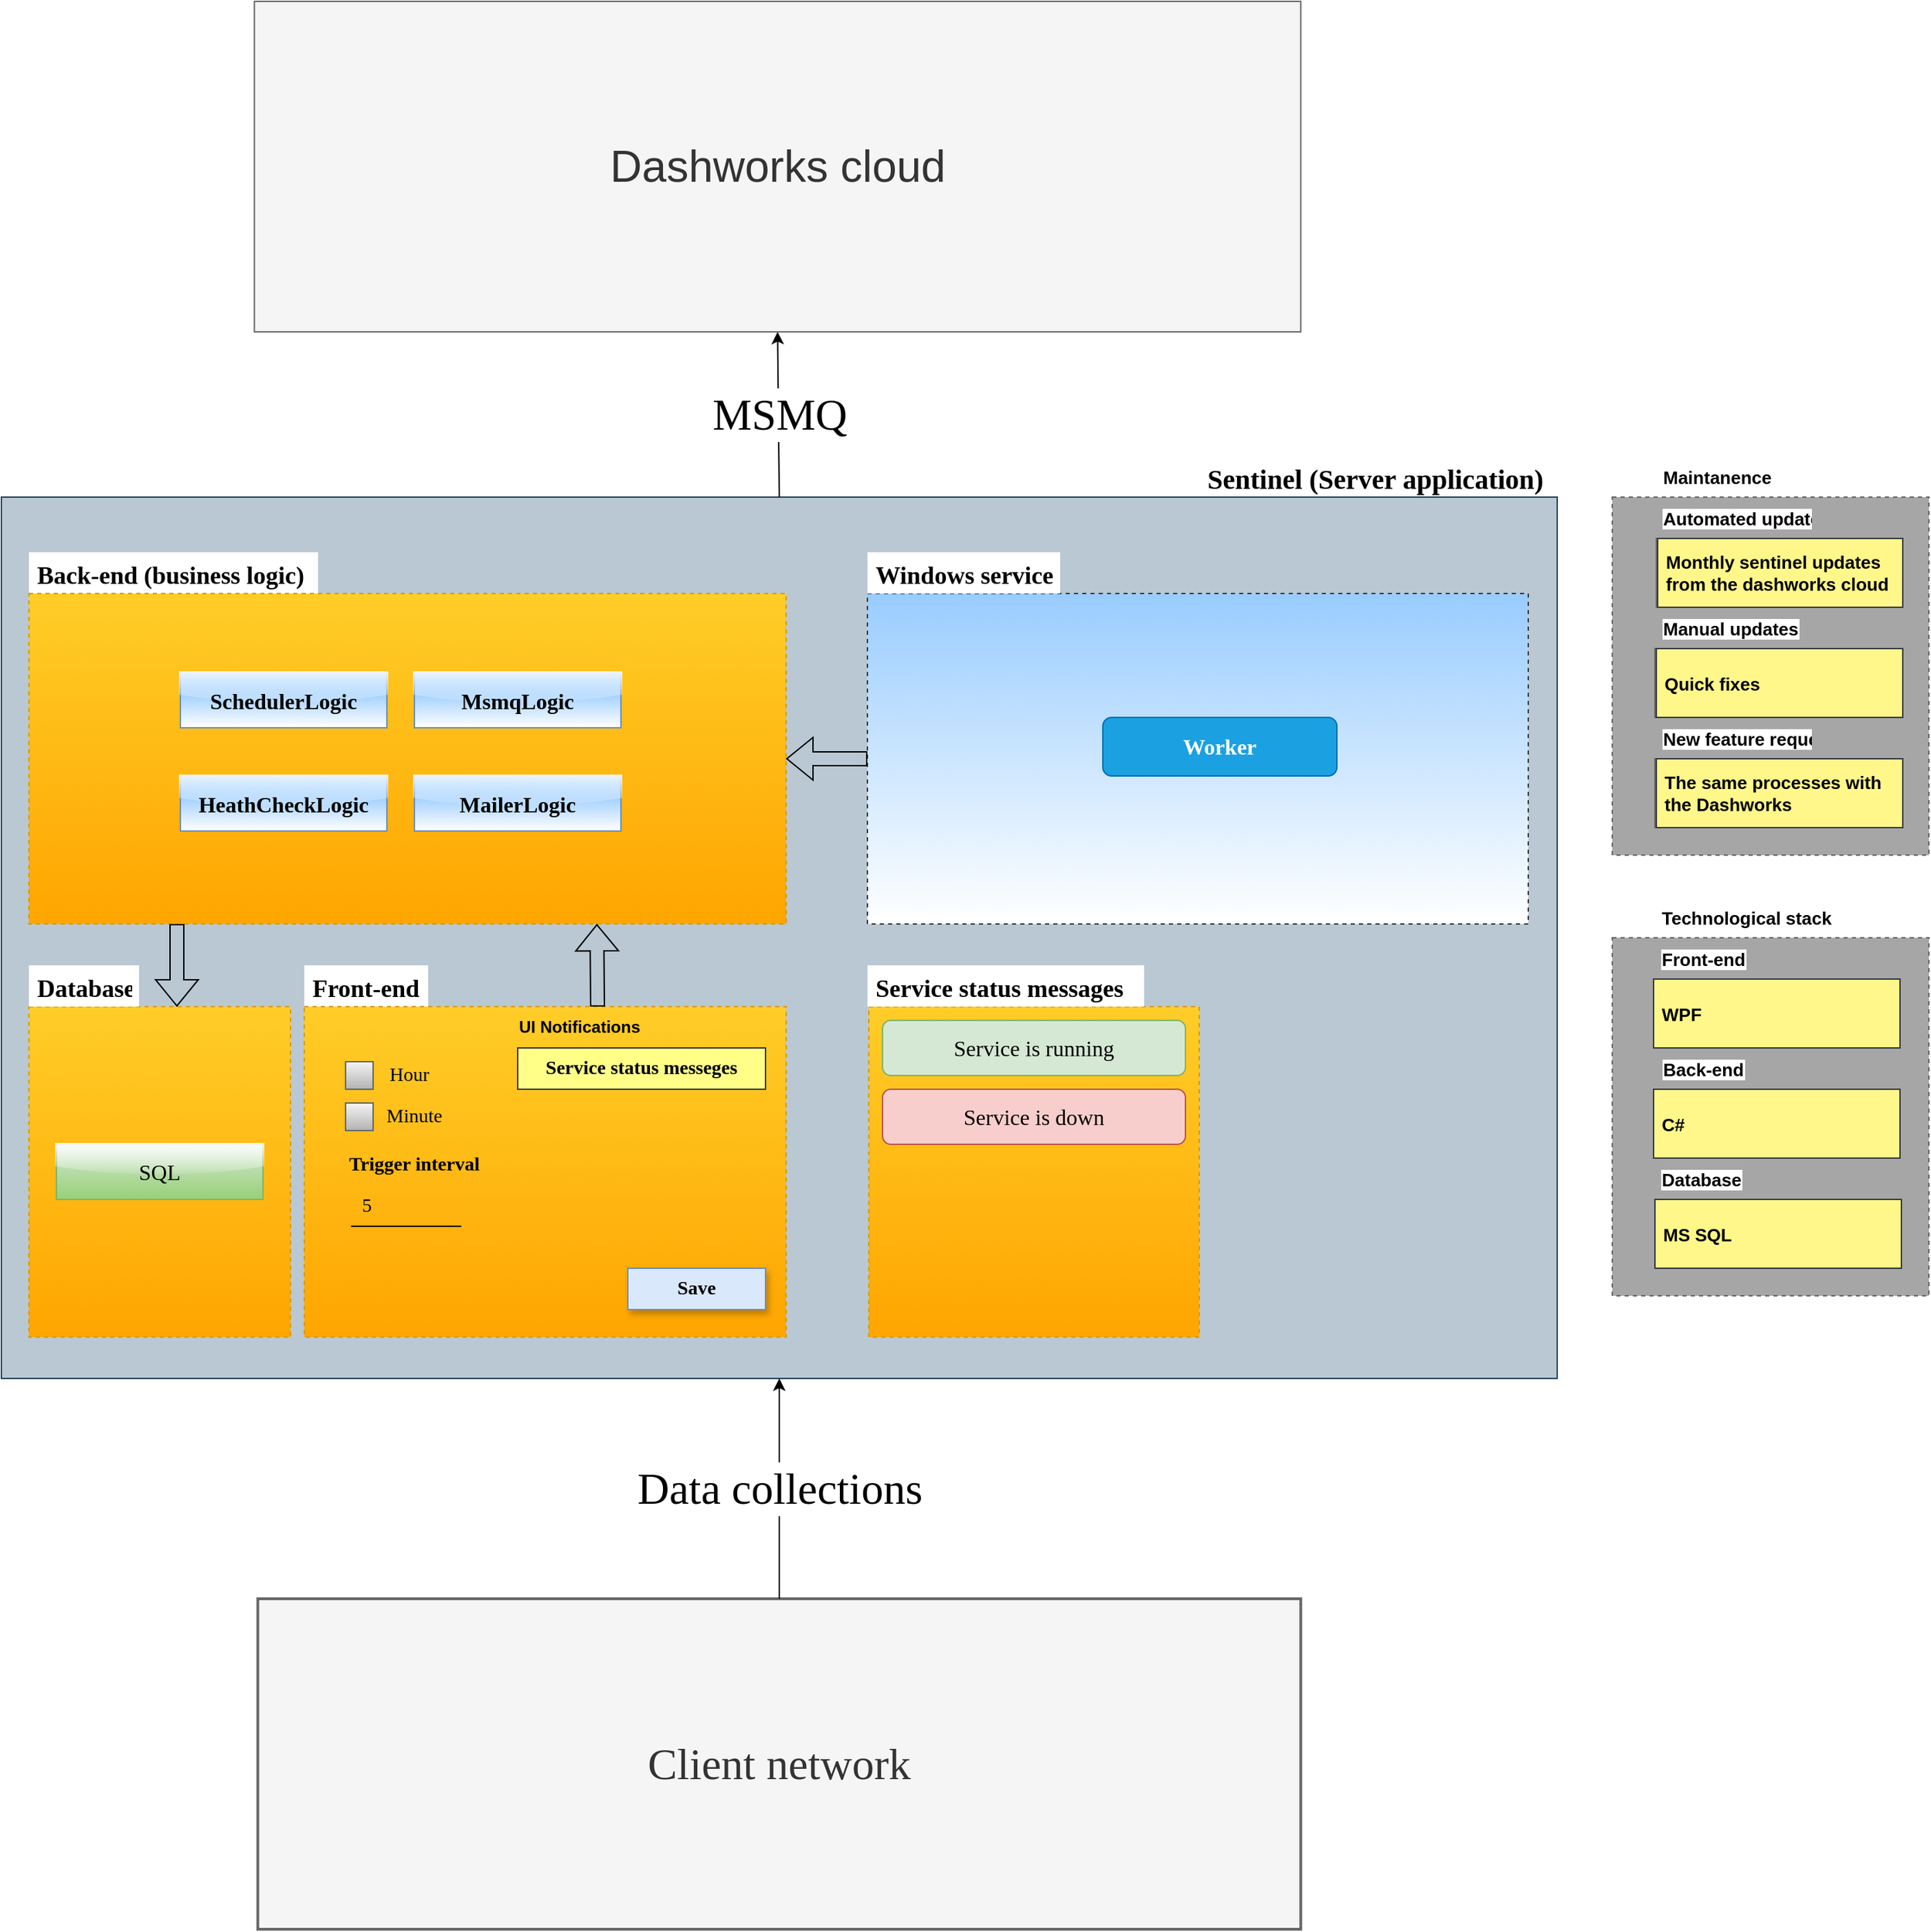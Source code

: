 <mxfile version="15.9.6" type="github">
  <diagram id="Xh3EPSXuHTYtJEzt5ljR" name="Page-1">
    <mxGraphModel dx="1497" dy="2003" grid="1" gridSize="10" guides="1" tooltips="1" connect="1" arrows="1" fold="1" page="1" pageScale="1" pageWidth="827" pageHeight="1169" math="0" shadow="0">
      <root>
        <mxCell id="0" />
        <mxCell id="1" parent="0" />
        <mxCell id="5Qg1B5x5Rtl6GvGFXqsn-2" value="" style="rounded=0;whiteSpace=wrap;html=1;fillColor=#bac8d3;strokeColor=#23445d;" parent="1" vertex="1">
          <mxGeometry x="40" y="-40" width="1130" height="640" as="geometry" />
        </mxCell>
        <mxCell id="5Qg1B5x5Rtl6GvGFXqsn-3" value="" style="rounded=0;whiteSpace=wrap;html=1;fontFamily=Times New Roman;" parent="1" vertex="1">
          <mxGeometry x="80" y="50" width="120" height="200" as="geometry" />
        </mxCell>
        <mxCell id="5Qg1B5x5Rtl6GvGFXqsn-11" value="" style="rounded=0;whiteSpace=wrap;html=1;fontFamily=Times New Roman;" parent="1" vertex="1">
          <mxGeometry x="260" y="50" width="120" height="200" as="geometry" />
        </mxCell>
        <mxCell id="5Qg1B5x5Rtl6GvGFXqsn-114" value="Sentinel (Server application)" style="text;strokeColor=none;fillColor=none;align=left;verticalAlign=middle;spacingLeft=4;spacingRight=4;overflow=hidden;points=[[0,0.5],[1,0.5]];portConstraint=eastwest;rotatable=0;fontFamily=Times New Roman;fontSize=20;fontStyle=1" parent="1" vertex="1">
          <mxGeometry x="910" y="-70" width="260" height="30" as="geometry" />
        </mxCell>
        <mxCell id="5Qg1B5x5Rtl6GvGFXqsn-115" value="Front-end" style="text;strokeColor=none;fillColor=default;align=left;verticalAlign=middle;spacingLeft=4;spacingRight=4;overflow=hidden;points=[[0,0.5],[1,0.5]];portConstraint=eastwest;rotatable=0;fontFamily=Times New Roman;fontSize=18;fontStyle=1" parent="1" vertex="1">
          <mxGeometry x="260" y="300" width="90" height="30" as="geometry" />
        </mxCell>
        <mxCell id="5Qg1B5x5Rtl6GvGFXqsn-116" value="Back-end (business logic) " style="text;strokeColor=none;fillColor=default;align=left;verticalAlign=middle;spacingLeft=4;spacingRight=4;overflow=hidden;points=[[0,0.5],[1,0.5]];portConstraint=eastwest;rotatable=0;fontFamily=Times New Roman;fontSize=18;fontStyle=1" parent="1" vertex="1">
          <mxGeometry x="60" width="210" height="30" as="geometry" />
        </mxCell>
        <mxCell id="5Qg1B5x5Rtl6GvGFXqsn-118" value="" style="rounded=0;whiteSpace=wrap;html=1;fontFamily=Times New Roman;fontSize=18;strokeWidth=1;dashed=1;fillColor=#ffcd28;strokeColor=#d79b00;gradientColor=#ffa500;" parent="1" vertex="1">
          <mxGeometry x="60" y="30" width="550" height="240" as="geometry" />
        </mxCell>
        <mxCell id="5Qg1B5x5Rtl6GvGFXqsn-144" value="" style="endArrow=classic;html=1;rounded=0;fontFamily=Times New Roman;fontSize=32;entryX=0.5;entryY=1;entryDx=0;entryDy=0;exitX=0.5;exitY=0;exitDx=0;exitDy=0;" parent="1" source="5Qg1B5x5Rtl6GvGFXqsn-2" target="5Qg1B5x5Rtl6GvGFXqsn-155" edge="1">
          <mxGeometry relative="1" as="geometry">
            <mxPoint x="414" y="-50" as="sourcePoint" />
            <mxPoint x="414" y="-240" as="targetPoint" />
          </mxGeometry>
        </mxCell>
        <mxCell id="5Qg1B5x5Rtl6GvGFXqsn-145" value="MSMQ" style="edgeLabel;resizable=0;html=1;align=center;verticalAlign=middle;dashed=1;fontFamily=Times New Roman;fontSize=32;strokeWidth=2;" parent="5Qg1B5x5Rtl6GvGFXqsn-144" connectable="0" vertex="1">
          <mxGeometry relative="1" as="geometry" />
        </mxCell>
        <mxCell id="5Qg1B5x5Rtl6GvGFXqsn-148" value="Client network" style="rounded=0;whiteSpace=wrap;html=1;fontFamily=Times New Roman;fontSize=32;strokeWidth=2;fillColor=#f5f5f5;fontColor=#333333;strokeColor=#666666;" parent="1" vertex="1">
          <mxGeometry x="226.25" y="760" width="757.5" height="240" as="geometry" />
        </mxCell>
        <mxCell id="5Qg1B5x5Rtl6GvGFXqsn-149" value="" style="endArrow=classic;html=1;rounded=0;fontFamily=Times New Roman;fontSize=32;entryX=0.5;entryY=1;entryDx=0;entryDy=0;exitX=0.5;exitY=0;exitDx=0;exitDy=0;" parent="1" source="5Qg1B5x5Rtl6GvGFXqsn-148" target="5Qg1B5x5Rtl6GvGFXqsn-2" edge="1">
          <mxGeometry relative="1" as="geometry">
            <mxPoint x="400" y="450" as="sourcePoint" />
            <mxPoint x="560" y="450" as="targetPoint" />
          </mxGeometry>
        </mxCell>
        <mxCell id="5Qg1B5x5Rtl6GvGFXqsn-150" value="Data collections" style="edgeLabel;resizable=0;html=1;align=center;verticalAlign=middle;fontFamily=Times New Roman;fontSize=32;strokeWidth=2;" parent="5Qg1B5x5Rtl6GvGFXqsn-149" connectable="0" vertex="1">
          <mxGeometry relative="1" as="geometry" />
        </mxCell>
        <mxCell id="5Qg1B5x5Rtl6GvGFXqsn-155" value="Dashworks cloud" style="rounded=0;whiteSpace=wrap;html=1;fontSize=32;fillColor=#f5f5f5;fontColor=#333333;strokeColor=#666666;" parent="1" vertex="1">
          <mxGeometry x="223.75" y="-400" width="760" height="240" as="geometry" />
        </mxCell>
        <mxCell id="sjqZ1okJGAsFbaf3YIpp-4" value="MailerLogic" style="rounded=0;whiteSpace=wrap;html=1;fontFamily=Times New Roman;fontSize=16;fillColor=#66B2FF;strokeColor=#6c8ebf;gradientColor=#ffffff;glass=1;shadow=0;sketch=0;fontStyle=1" parent="1" vertex="1">
          <mxGeometry x="340" y="162.5" width="150" height="40" as="geometry" />
        </mxCell>
        <mxCell id="sjqZ1okJGAsFbaf3YIpp-5" value="" style="rounded=0;whiteSpace=wrap;html=1;fontFamily=Times New Roman;fontSize=18;strokeWidth=1;dashed=1;fillColor=#99CCFF;strokeColor=#36393d;gradientColor=#ffffff;" parent="1" vertex="1">
          <mxGeometry x="669" y="30" width="480" height="240" as="geometry" />
        </mxCell>
        <mxCell id="sjqZ1okJGAsFbaf3YIpp-6" value="Windows service" style="text;strokeColor=none;fillColor=default;align=left;verticalAlign=middle;spacingLeft=4;spacingRight=4;overflow=hidden;points=[[0,0.5],[1,0.5]];portConstraint=eastwest;rotatable=0;fontFamily=Times New Roman;fontSize=18;fontStyle=1" parent="1" vertex="1">
          <mxGeometry x="669" width="140" height="30" as="geometry" />
        </mxCell>
        <mxCell id="sjqZ1okJGAsFbaf3YIpp-7" value="Worker" style="rounded=1;whiteSpace=wrap;html=1;fontFamily=Times New Roman;fontSize=16;fillColor=#1ba1e2;strokeColor=#006EAF;fontStyle=1;fontColor=#ffffff;" parent="1" vertex="1">
          <mxGeometry x="840" y="120" width="170" height="42.5" as="geometry" />
        </mxCell>
        <mxCell id="sjqZ1okJGAsFbaf3YIpp-8" value="" style="rounded=0;whiteSpace=wrap;html=1;fontFamily=Times New Roman;fontSize=18;strokeWidth=1;dashed=1;fillColor=#ffcd28;strokeColor=#d79b00;gradientColor=#ffa500;" parent="1" vertex="1">
          <mxGeometry x="60" y="330" width="190" height="240" as="geometry" />
        </mxCell>
        <mxCell id="sjqZ1okJGAsFbaf3YIpp-9" value="Database" style="text;strokeColor=none;fillColor=default;align=left;verticalAlign=middle;spacingLeft=4;spacingRight=4;overflow=hidden;points=[[0,0.5],[1,0.5]];portConstraint=eastwest;rotatable=0;fontFamily=Times New Roman;fontSize=18;fontStyle=1" parent="1" vertex="1">
          <mxGeometry x="60" y="300" width="80" height="30" as="geometry" />
        </mxCell>
        <mxCell id="sjqZ1okJGAsFbaf3YIpp-10" value="SQL" style="rounded=0;whiteSpace=wrap;html=1;fontFamily=Times New Roman;fontSize=16;fillColor=#d5e8d4;strokeColor=#82b366;gradientColor=#97d077;glass=1;" parent="1" vertex="1">
          <mxGeometry x="80" y="430" width="150" height="40" as="geometry" />
        </mxCell>
        <mxCell id="sjqZ1okJGAsFbaf3YIpp-14" value="" style="rounded=0;whiteSpace=wrap;html=1;fontFamily=Times New Roman;fontSize=18;strokeWidth=1;dashed=1;fillColor=#ffcd28;strokeColor=#d79b00;gradientColor=#ffa500;" parent="1" vertex="1">
          <mxGeometry x="670" y="330" width="240" height="240" as="geometry" />
        </mxCell>
        <mxCell id="sjqZ1okJGAsFbaf3YIpp-26" value="" style="shape=flexArrow;endArrow=classic;html=1;rounded=0;exitX=0;exitY=0.5;exitDx=0;exitDy=0;" parent="1" source="sjqZ1okJGAsFbaf3YIpp-5" target="5Qg1B5x5Rtl6GvGFXqsn-118" edge="1">
          <mxGeometry width="50" height="50" relative="1" as="geometry">
            <mxPoint x="310" y="250" as="sourcePoint" />
            <mxPoint x="360" y="200" as="targetPoint" />
          </mxGeometry>
        </mxCell>
        <mxCell id="sjqZ1okJGAsFbaf3YIpp-27" value="" style="shape=flexArrow;endArrow=classic;html=1;rounded=0;" parent="1" edge="1">
          <mxGeometry width="50" height="50" relative="1" as="geometry">
            <mxPoint x="167.5" y="270" as="sourcePoint" />
            <mxPoint x="167.5" y="330" as="targetPoint" />
          </mxGeometry>
        </mxCell>
        <mxCell id="sjqZ1okJGAsFbaf3YIpp-34" value="Service status messages" style="text;strokeColor=none;fillColor=default;align=left;verticalAlign=middle;spacingLeft=4;spacingRight=4;overflow=hidden;points=[[0,0.5],[1,0.5]];portConstraint=eastwest;rotatable=0;fontFamily=Times New Roman;fontSize=18;fontStyle=1" parent="1" vertex="1">
          <mxGeometry x="669" y="300" width="201" height="30" as="geometry" />
        </mxCell>
        <mxCell id="sjqZ1okJGAsFbaf3YIpp-35" value="Service is running" style="rounded=1;whiteSpace=wrap;html=1;fontFamily=Times New Roman;fontSize=16;fillColor=#d5e8d4;strokeColor=#82b366;gradientColor=none;glass=0;" parent="1" vertex="1">
          <mxGeometry x="680" y="340" width="220" height="40" as="geometry" />
        </mxCell>
        <mxCell id="sjqZ1okJGAsFbaf3YIpp-37" value="Service is down" style="rounded=1;whiteSpace=wrap;html=1;fontFamily=Times New Roman;fontSize=16;fillColor=#f8cecc;strokeColor=#b85450;gradientColor=none;" parent="1" vertex="1">
          <mxGeometry x="680" y="390" width="220" height="40" as="geometry" />
        </mxCell>
        <mxCell id="sjqZ1okJGAsFbaf3YIpp-39" value="" style="rounded=0;whiteSpace=wrap;html=1;fontFamily=Times New Roman;fontSize=14;strokeWidth=1;fillColor=#ffcd28;strokeColor=#d79b00;dashed=1;gradientColor=#ffa500;" parent="1" vertex="1">
          <mxGeometry x="260" y="330" width="350" height="240" as="geometry" />
        </mxCell>
        <mxCell id="sjqZ1okJGAsFbaf3YIpp-40" value="Trigger interval" style="text;html=1;strokeColor=none;fillColor=none;align=center;verticalAlign=middle;whiteSpace=wrap;rounded=0;fontFamily=Times New Roman;fontSize=14;fontStyle=1" parent="1" vertex="1">
          <mxGeometry x="270" y="430" width="140" height="30" as="geometry" />
        </mxCell>
        <mxCell id="sjqZ1okJGAsFbaf3YIpp-41" value="" style="endArrow=none;html=1;rounded=0;fontFamily=Times New Roman;fontSize=14;" parent="1" edge="1">
          <mxGeometry width="50" height="50" relative="1" as="geometry">
            <mxPoint x="294" y="489.5" as="sourcePoint" />
            <mxPoint x="374.0" y="489.5" as="targetPoint" />
            <Array as="points">
              <mxPoint x="330" y="489.5" />
            </Array>
          </mxGeometry>
        </mxCell>
        <mxCell id="sjqZ1okJGAsFbaf3YIpp-42" value="5" style="text;html=1;strokeColor=none;fillColor=none;align=left;verticalAlign=middle;whiteSpace=wrap;rounded=0;fontFamily=Times New Roman;fontSize=14;" parent="1" vertex="1">
          <mxGeometry x="300" y="460" width="20" height="30" as="geometry" />
        </mxCell>
        <mxCell id="sjqZ1okJGAsFbaf3YIpp-43" value="Hour" style="text;html=1;strokeColor=none;fillColor=none;align=left;verticalAlign=middle;whiteSpace=wrap;rounded=0;fontFamily=Times New Roman;fontSize=14;" parent="1" vertex="1">
          <mxGeometry x="320" y="370" width="40" height="20" as="geometry" />
        </mxCell>
        <mxCell id="sjqZ1okJGAsFbaf3YIpp-44" value="" style="whiteSpace=wrap;html=1;aspect=fixed;fontFamily=Times New Roman;fontSize=14;strokeWidth=1;fillColor=#f5f5f5;strokeColor=#666666;gradientColor=#b3b3b3;" parent="1" vertex="1">
          <mxGeometry x="290" y="370" width="20" height="20" as="geometry" />
        </mxCell>
        <mxCell id="sjqZ1okJGAsFbaf3YIpp-45" value="" style="whiteSpace=wrap;html=1;aspect=fixed;fontFamily=Times New Roman;fontSize=14;strokeWidth=1;fillColor=#f5f5f5;strokeColor=#666666;gradientColor=#b3b3b3;" parent="1" vertex="1">
          <mxGeometry x="290" y="400" width="20" height="20" as="geometry" />
        </mxCell>
        <mxCell id="sjqZ1okJGAsFbaf3YIpp-46" value="Minute" style="text;html=1;strokeColor=none;fillColor=none;align=center;verticalAlign=middle;whiteSpace=wrap;rounded=0;fontFamily=Times New Roman;fontSize=14;" parent="1" vertex="1">
          <mxGeometry x="320" y="400" width="40" height="20" as="geometry" />
        </mxCell>
        <mxCell id="sjqZ1okJGAsFbaf3YIpp-47" value="Save" style="rounded=0;whiteSpace=wrap;html=1;fontFamily=Times New Roman;fontSize=14;strokeWidth=1;fontStyle=1;fillColor=#dae8fc;strokeColor=#6c8ebf;shadow=1;" parent="1" vertex="1">
          <mxGeometry x="495" y="520" width="100" height="30" as="geometry" />
        </mxCell>
        <mxCell id="sjqZ1okJGAsFbaf3YIpp-48" value="Service status messeges" style="rounded=0;whiteSpace=wrap;html=1;fontFamily=Times New Roman;fontSize=14;strokeWidth=1;fontStyle=1;fillColor=#ffff88;strokeColor=#36393d;" parent="1" vertex="1">
          <mxGeometry x="415" y="360" width="180" height="30" as="geometry" />
        </mxCell>
        <mxCell id="8ruDISjbyf3s0-coSl4x-7" value="MsmqLogic" style="rounded=0;whiteSpace=wrap;html=1;fontFamily=Times New Roman;fontSize=16;fillColor=#66B2FF;strokeColor=#6c8ebf;gradientColor=#ffffff;glass=1;shadow=0;sketch=0;fontStyle=1" parent="1" vertex="1">
          <mxGeometry x="340" y="87.5" width="150" height="40" as="geometry" />
        </mxCell>
        <mxCell id="8ruDISjbyf3s0-coSl4x-8" value="SchedulerLogic" style="rounded=0;whiteSpace=wrap;html=1;fontFamily=Times New Roman;fontSize=16;fillColor=#66B2FF;strokeColor=#6c8ebf;gradientColor=#ffffff;glass=1;shadow=0;sketch=0;fontStyle=1" parent="1" vertex="1">
          <mxGeometry x="170" y="87.5" width="150" height="40" as="geometry" />
        </mxCell>
        <mxCell id="wtaZKZngjsCp5g9UOftC-1" value="" style="shape=flexArrow;endArrow=classic;html=1;rounded=0;entryX=0.75;entryY=1;entryDx=0;entryDy=0;" parent="1" target="5Qg1B5x5Rtl6GvGFXqsn-118" edge="1">
          <mxGeometry width="50" height="50" relative="1" as="geometry">
            <mxPoint x="473" y="330" as="sourcePoint" />
            <mxPoint x="750" y="250" as="targetPoint" />
          </mxGeometry>
        </mxCell>
        <mxCell id="wtaZKZngjsCp5g9UOftC-2" value="" style="rounded=0;html=1;fontFamily=Times New Roman;fontSize=13;strokeWidth=1;dashed=1;fillColor=#A6A6A6;fontStyle=0;strokeColor=#666666;gradientColor=none;" parent="1" vertex="1">
          <mxGeometry x="1210" y="-40" width="230" height="260" as="geometry" />
        </mxCell>
        <mxCell id="wtaZKZngjsCp5g9UOftC-3" value="Automated updates" style="text;strokeColor=none;fillColor=none;align=left;verticalAlign=middle;spacingLeft=4;spacingRight=4;overflow=hidden;points=[[0,0.5],[1,0.5]];portConstraint=eastwest;rotatable=0;fontSize=13;fontStyle=1;labelBorderColor=none;labelBackgroundColor=default;" parent="1" vertex="1">
          <mxGeometry x="1241" y="-40" width="119" height="30" as="geometry" />
        </mxCell>
        <mxCell id="wtaZKZngjsCp5g9UOftC-4" value="Monthly sentinel updates from the dashworks cloud" style="text;strokeColor=#666666;fillColor=#f5f5f5;align=left;verticalAlign=middle;spacingLeft=4;spacingRight=4;overflow=hidden;points=[[0,0.5],[1,0.5]];portConstraint=eastwest;rotatable=0;fontSize=13;fontStyle=0;gradientColor=#b3b3b3;" parent="1" vertex="1">
          <mxGeometry x="1242" y="-10" width="178" height="50" as="geometry" />
        </mxCell>
        <mxCell id="wtaZKZngjsCp5g9UOftC-5" value="Maintanence" style="text;strokeColor=none;fillColor=none;align=left;verticalAlign=middle;spacingLeft=4;spacingRight=4;overflow=hidden;points=[[0,0.5],[1,0.5]];portConstraint=eastwest;rotatable=0;fontStyle=1;fontSize=13;" parent="1" vertex="1">
          <mxGeometry x="1241" y="-70" width="119" height="30" as="geometry" />
        </mxCell>
        <mxCell id="wtaZKZngjsCp5g9UOftC-8" value="HeathCheckLogic" style="rounded=0;whiteSpace=wrap;html=1;fontFamily=Times New Roman;fontSize=16;fillColor=#66B2FF;strokeColor=#6c8ebf;gradientColor=#ffffff;glass=1;shadow=0;sketch=0;fontStyle=1" parent="1" vertex="1">
          <mxGeometry x="170" y="162.5" width="150" height="40" as="geometry" />
        </mxCell>
        <mxCell id="wtaZKZngjsCp5g9UOftC-9" value="Manual updates" style="text;strokeColor=none;fillColor=none;align=left;verticalAlign=middle;spacingLeft=4;spacingRight=4;overflow=hidden;points=[[0,0.5],[1,0.5]];portConstraint=eastwest;rotatable=0;fontSize=13;fontStyle=1;labelBorderColor=none;labelBackgroundColor=default;" parent="1" vertex="1">
          <mxGeometry x="1241" y="40" width="119" height="30" as="geometry" />
        </mxCell>
        <mxCell id="wtaZKZngjsCp5g9UOftC-10" value="Quick fixes" style="text;strokeColor=#666666;fillColor=#f5f5f5;align=left;verticalAlign=middle;spacingLeft=4;spacingRight=4;overflow=hidden;points=[[0,0.5],[1,0.5]];portConstraint=eastwest;rotatable=0;fontSize=13;fontStyle=0;gradientColor=#b3b3b3;" parent="1" vertex="1">
          <mxGeometry x="1241" y="70" width="179" height="50" as="geometry" />
        </mxCell>
        <mxCell id="wtaZKZngjsCp5g9UOftC-11" value="New feature requests" style="text;strokeColor=none;fillColor=none;align=left;verticalAlign=middle;spacingLeft=4;spacingRight=4;overflow=hidden;points=[[0,0.5],[1,0.5]];portConstraint=eastwest;rotatable=0;fontSize=13;fontStyle=1;labelBorderColor=none;labelBackgroundColor=default;" parent="1" vertex="1">
          <mxGeometry x="1241" y="120" width="119" height="30" as="geometry" />
        </mxCell>
        <mxCell id="wtaZKZngjsCp5g9UOftC-12" value="The same processes with the Dashworks" style="text;strokeColor=#666666;fillColor=#f5f5f5;align=left;verticalAlign=middle;spacingLeft=4;spacingRight=4;overflow=hidden;points=[[0,0.5],[1,0.5]];portConstraint=eastwest;rotatable=0;fontSize=13;fontStyle=0;gradientColor=#b3b3b3;" parent="1" vertex="1">
          <mxGeometry x="1241" y="150" width="179" height="50" as="geometry" />
        </mxCell>
        <mxCell id="wtaZKZngjsCp5g9UOftC-13" value="Technological stack" style="text;strokeColor=none;fillColor=none;align=left;verticalAlign=middle;spacingLeft=4;spacingRight=4;overflow=hidden;points=[[0,0.5],[1,0.5]];portConstraint=eastwest;rotatable=0;fontStyle=1;fontSize=13;" parent="1" vertex="1">
          <mxGeometry x="1240" y="250" width="180" height="30" as="geometry" />
        </mxCell>
        <mxCell id="wtaZKZngjsCp5g9UOftC-14" value="" style="rounded=0;html=1;fontFamily=Times New Roman;fontSize=13;strokeWidth=1;dashed=1;fillColor=#A6A6A6;fontStyle=0;strokeColor=#666666;gradientColor=none;" parent="1" vertex="1">
          <mxGeometry x="1210" y="280" width="230" height="260" as="geometry" />
        </mxCell>
        <mxCell id="wtaZKZngjsCp5g9UOftC-15" value="Front-end" style="text;strokeColor=none;fillColor=none;align=left;verticalAlign=middle;spacingLeft=4;spacingRight=4;overflow=hidden;points=[[0,0.5],[1,0.5]];portConstraint=eastwest;rotatable=0;fontSize=13;fontStyle=1;labelBorderColor=none;labelBackgroundColor=default;" parent="1" vertex="1">
          <mxGeometry x="1240" y="280" width="119" height="30" as="geometry" />
        </mxCell>
        <mxCell id="wtaZKZngjsCp5g9UOftC-16" value="WPF" style="text;strokeColor=#d6b656;fillColor=#fff2cc;align=left;verticalAlign=middle;spacingLeft=4;spacingRight=4;overflow=hidden;points=[[0,0.5],[1,0.5]];portConstraint=eastwest;rotatable=0;fontSize=13;fontStyle=1;gradientColor=#ffd966;" parent="1" vertex="1">
          <mxGeometry x="1240" y="310" width="179" height="50" as="geometry" />
        </mxCell>
        <mxCell id="wtaZKZngjsCp5g9UOftC-17" value="Back-end" style="text;strokeColor=none;fillColor=none;align=left;verticalAlign=middle;spacingLeft=4;spacingRight=4;overflow=hidden;points=[[0,0.5],[1,0.5]];portConstraint=eastwest;rotatable=0;fontSize=13;fontStyle=1;labelBorderColor=none;labelBackgroundColor=default;" parent="1" vertex="1">
          <mxGeometry x="1241" y="360" width="119" height="30" as="geometry" />
        </mxCell>
        <mxCell id="wtaZKZngjsCp5g9UOftC-18" value="C#" style="text;strokeColor=#666666;fillColor=#f5f5f5;align=left;verticalAlign=middle;spacingLeft=4;spacingRight=4;overflow=hidden;points=[[0,0.5],[1,0.5]];portConstraint=eastwest;rotatable=0;fontSize=13;fontStyle=0;gradientColor=#b3b3b3;" parent="1" vertex="1">
          <mxGeometry x="1240" y="390" width="179" height="50" as="geometry" />
        </mxCell>
        <mxCell id="wtaZKZngjsCp5g9UOftC-19" value="Database" style="text;strokeColor=none;fillColor=none;align=left;verticalAlign=middle;spacingLeft=4;spacingRight=4;overflow=hidden;points=[[0,0.5],[1,0.5]];portConstraint=eastwest;rotatable=0;fontSize=13;fontStyle=1;labelBorderColor=none;labelBackgroundColor=default;" parent="1" vertex="1">
          <mxGeometry x="1240" y="440" width="119" height="30" as="geometry" />
        </mxCell>
        <mxCell id="wtaZKZngjsCp5g9UOftC-20" value="MS SQL" style="text;strokeColor=#666666;fillColor=#f5f5f5;align=left;verticalAlign=middle;spacingLeft=4;spacingRight=4;overflow=hidden;points=[[0,0.5],[1,0.5]];portConstraint=eastwest;rotatable=0;fontSize=13;fontStyle=0;gradientColor=#b3b3b3;" parent="1" vertex="1">
          <mxGeometry x="1241" y="470" width="179" height="50" as="geometry" />
        </mxCell>
        <mxCell id="1MvmYAm7bwwPM-GcH88_-2" value="UI Notifications" style="text;strokeColor=none;fillColor=none;align=center;verticalAlign=middle;rounded=0;glass=0;sketch=0;fontStyle=1;html=1;whiteSpace=wrap;" vertex="1" parent="1">
          <mxGeometry x="380" y="330" width="160" height="30" as="geometry" />
        </mxCell>
        <mxCell id="1MvmYAm7bwwPM-GcH88_-4" value="Monthly sentinel updates from the dashworks cloud" style="text;strokeColor=#666666;fillColor=#f5f5f5;align=left;verticalAlign=middle;spacingLeft=4;spacingRight=4;overflow=hidden;points=[[0,0.5],[1,0.5]];portConstraint=eastwest;rotatable=0;fontSize=13;fontStyle=0;gradientColor=#b3b3b3;" vertex="1" parent="1">
          <mxGeometry x="1242" y="-10" width="178" height="50" as="geometry" />
        </mxCell>
        <mxCell id="1MvmYAm7bwwPM-GcH88_-5" value="Quick fixes" style="text;strokeColor=#666666;fillColor=#f5f5f5;align=left;verticalAlign=middle;spacingLeft=4;spacingRight=4;overflow=hidden;points=[[0,0.5],[1,0.5]];portConstraint=eastwest;rotatable=0;fontSize=13;fontStyle=0;gradientColor=#b3b3b3;" vertex="1" parent="1">
          <mxGeometry x="1241" y="70" width="179" height="50" as="geometry" />
        </mxCell>
        <mxCell id="1MvmYAm7bwwPM-GcH88_-6" value="Monthly sentinel updates from the dashworks cloud" style="text;strokeColor=#666666;fillColor=#f5f5f5;align=left;verticalAlign=middle;spacingLeft=4;spacingRight=4;overflow=hidden;points=[[0,0.5],[1,0.5]];portConstraint=eastwest;rotatable=0;fontSize=13;fontStyle=0;gradientColor=#b3b3b3;" vertex="1" parent="1">
          <mxGeometry x="1242" y="-10" width="178" height="50" as="geometry" />
        </mxCell>
        <mxCell id="1MvmYAm7bwwPM-GcH88_-7" value="Quick fixes" style="text;strokeColor=#666666;fillColor=#f5f5f5;align=left;verticalAlign=middle;spacingLeft=4;spacingRight=4;overflow=hidden;points=[[0,0.5],[1,0.5]];portConstraint=eastwest;rotatable=0;fontSize=13;fontStyle=0;gradientColor=#b3b3b3;" vertex="1" parent="1">
          <mxGeometry x="1241" y="70" width="179" height="50" as="geometry" />
        </mxCell>
        <mxCell id="1MvmYAm7bwwPM-GcH88_-8" value="Monthly sentinel updates from the dashworks cloud" style="text;strokeColor=#666666;fillColor=#f5f5f5;align=left;verticalAlign=middle;spacingLeft=4;spacingRight=4;overflow=hidden;points=[[0,0.5],[1,0.5]];portConstraint=eastwest;rotatable=0;fontSize=13;fontStyle=0;gradientColor=#b3b3b3;" vertex="1" parent="1">
          <mxGeometry x="1243" y="-10" width="178" height="50" as="geometry" />
        </mxCell>
        <mxCell id="1MvmYAm7bwwPM-GcH88_-9" value="Quick fixes" style="text;strokeColor=#666666;fillColor=#f5f5f5;align=left;verticalAlign=middle;spacingLeft=4;spacingRight=4;overflow=hidden;points=[[0,0.5],[1,0.5]];portConstraint=eastwest;rotatable=0;fontSize=13;fontStyle=0;gradientColor=#b3b3b3;" vertex="1" parent="1">
          <mxGeometry x="1242" y="70" width="179" height="50" as="geometry" />
        </mxCell>
        <mxCell id="1MvmYAm7bwwPM-GcH88_-10" value="The same processes with the Dashworks" style="text;strokeColor=#666666;fillColor=#f5f5f5;align=left;verticalAlign=middle;spacingLeft=4;spacingRight=4;overflow=hidden;points=[[0,0.5],[1,0.5]];portConstraint=eastwest;rotatable=0;fontSize=13;fontStyle=0;gradientColor=#b3b3b3;" vertex="1" parent="1">
          <mxGeometry x="1242" y="150" width="179" height="50" as="geometry" />
        </mxCell>
        <mxCell id="1MvmYAm7bwwPM-GcH88_-11" value="Monthly sentinel updates from the dashworks cloud" style="text;strokeColor=#d6b656;fillColor=#fff2cc;align=left;verticalAlign=middle;spacingLeft=4;spacingRight=4;overflow=hidden;points=[[0,0.5],[1,0.5]];portConstraint=eastwest;rotatable=0;fontSize=13;fontStyle=1;gradientColor=#ffd966;" vertex="1" parent="1">
          <mxGeometry x="1243" y="-10" width="178" height="50" as="geometry" />
        </mxCell>
        <mxCell id="1MvmYAm7bwwPM-GcH88_-12" value="Quick fixes" style="text;strokeColor=#d6b656;fillColor=#fff2cc;align=left;verticalAlign=middle;spacingLeft=4;spacingRight=4;overflow=hidden;points=[[0,0.5],[1,0.5]];portConstraint=eastwest;rotatable=0;fontSize=13;fontStyle=1;gradientColor=#ffd966;" vertex="1" parent="1">
          <mxGeometry x="1242" y="70" width="179" height="50" as="geometry" />
        </mxCell>
        <mxCell id="1MvmYAm7bwwPM-GcH88_-13" value="The same processes with the Dashworks" style="text;strokeColor=#d6b656;fillColor=#fff2cc;align=left;verticalAlign=middle;spacingLeft=4;spacingRight=4;overflow=hidden;points=[[0,0.5],[1,0.5]];portConstraint=eastwest;rotatable=0;fontSize=13;fontStyle=1;gradientColor=#ffd966;" vertex="1" parent="1">
          <mxGeometry x="1242" y="150" width="179" height="50" as="geometry" />
        </mxCell>
        <mxCell id="1MvmYAm7bwwPM-GcH88_-14" value="C#" style="text;strokeColor=#d6b656;fillColor=#fff2cc;align=left;verticalAlign=middle;spacingLeft=4;spacingRight=4;overflow=hidden;points=[[0,0.5],[1,0.5]];portConstraint=eastwest;rotatable=0;fontSize=13;fontStyle=1;gradientColor=#ffd966;" vertex="1" parent="1">
          <mxGeometry x="1240" y="390" width="179" height="50" as="geometry" />
        </mxCell>
        <mxCell id="1MvmYAm7bwwPM-GcH88_-15" value="MS SQL" style="text;strokeColor=#36393d;fillColor=#FFF78A;align=left;verticalAlign=middle;spacingLeft=4;spacingRight=4;overflow=hidden;points=[[0,0.5],[1,0.5]];portConstraint=eastwest;rotatable=0;fontSize=13;fontStyle=1;gradientColor=none;" vertex="1" parent="1">
          <mxGeometry x="1241" y="470" width="179" height="50" as="geometry" />
        </mxCell>
        <mxCell id="1MvmYAm7bwwPM-GcH88_-16" value="Monthly sentinel updates from the dashworks cloud" style="text;strokeColor=#d6b656;fillColor=#fff2cc;align=left;verticalAlign=middle;spacingLeft=4;spacingRight=4;overflow=hidden;points=[[0,0.5],[1,0.5]];portConstraint=eastwest;rotatable=0;fontSize=13;fontStyle=1;gradientColor=#ffd966;" vertex="1" parent="1">
          <mxGeometry x="1243" y="-10" width="178" height="50" as="geometry" />
        </mxCell>
        <mxCell id="1MvmYAm7bwwPM-GcH88_-17" value="Quick fixes" style="text;strokeColor=#d6b656;fillColor=#fff2cc;align=left;verticalAlign=middle;spacingLeft=4;spacingRight=4;overflow=hidden;points=[[0,0.5],[1,0.5]];portConstraint=eastwest;rotatable=0;fontSize=13;fontStyle=1;gradientColor=#ffd966;" vertex="1" parent="1">
          <mxGeometry x="1242" y="70" width="179" height="50" as="geometry" />
        </mxCell>
        <mxCell id="1MvmYAm7bwwPM-GcH88_-18" value="The same processes with the Dashworks" style="text;strokeColor=#d6b656;fillColor=#fff2cc;align=left;verticalAlign=middle;spacingLeft=4;spacingRight=4;overflow=hidden;points=[[0,0.5],[1,0.5]];portConstraint=eastwest;rotatable=0;fontSize=13;fontStyle=1;gradientColor=#ffd966;" vertex="1" parent="1">
          <mxGeometry x="1242" y="150" width="179" height="50" as="geometry" />
        </mxCell>
        <mxCell id="1MvmYAm7bwwPM-GcH88_-19" value="Monthly sentinel updates from the dashworks cloud" style="text;strokeColor=#d6b656;fillColor=#fff2cc;align=left;verticalAlign=middle;spacingLeft=4;spacingRight=4;overflow=hidden;points=[[0,0.5],[1,0.5]];portConstraint=eastwest;rotatable=0;fontSize=13;fontStyle=1;gradientColor=#ffd966;" vertex="1" parent="1">
          <mxGeometry x="1243" y="-10" width="178" height="50" as="geometry" />
        </mxCell>
        <mxCell id="1MvmYAm7bwwPM-GcH88_-20" value="Quick fixes" style="text;strokeColor=#d6b656;fillColor=#fff2cc;align=left;verticalAlign=middle;spacingLeft=4;spacingRight=4;overflow=hidden;points=[[0,0.5],[1,0.5]];portConstraint=eastwest;rotatable=0;fontSize=13;fontStyle=1;gradientColor=#ffd966;" vertex="1" parent="1">
          <mxGeometry x="1242" y="70" width="179" height="50" as="geometry" />
        </mxCell>
        <mxCell id="1MvmYAm7bwwPM-GcH88_-21" value="The same processes with the Dashworks" style="text;strokeColor=#d6b656;fillColor=#fff2cc;align=left;verticalAlign=middle;spacingLeft=4;spacingRight=4;overflow=hidden;points=[[0,0.5],[1,0.5]];portConstraint=eastwest;rotatable=0;fontSize=13;fontStyle=1;gradientColor=#ffd966;" vertex="1" parent="1">
          <mxGeometry x="1242" y="150" width="179" height="50" as="geometry" />
        </mxCell>
        <mxCell id="1MvmYAm7bwwPM-GcH88_-22" value="WPF" style="text;strokeColor=#d6b656;fillColor=#fff2cc;align=left;verticalAlign=middle;spacingLeft=4;spacingRight=4;overflow=hidden;points=[[0,0.5],[1,0.5]];portConstraint=eastwest;rotatable=0;fontSize=13;fontStyle=1;gradientColor=#ffd966;" vertex="1" parent="1">
          <mxGeometry x="1240" y="310" width="179" height="50" as="geometry" />
        </mxCell>
        <mxCell id="1MvmYAm7bwwPM-GcH88_-23" value="C#" style="text;strokeColor=#d6b656;fillColor=#fff2cc;align=left;verticalAlign=middle;spacingLeft=4;spacingRight=4;overflow=hidden;points=[[0,0.5],[1,0.5]];portConstraint=eastwest;rotatable=0;fontSize=13;fontStyle=1;gradientColor=#ffd966;" vertex="1" parent="1">
          <mxGeometry x="1240" y="390" width="179" height="50" as="geometry" />
        </mxCell>
        <mxCell id="1MvmYAm7bwwPM-GcH88_-24" value="Monthly sentinel updates from the dashworks cloud" style="text;strokeColor=#36393d;fillColor=#FFF78A;align=left;verticalAlign=middle;spacingLeft=4;spacingRight=4;overflow=hidden;points=[[0,0.5],[1,0.5]];portConstraint=eastwest;rotatable=0;fontSize=13;fontStyle=1;gradientColor=none;whiteSpace=wrap;" vertex="1" parent="1">
          <mxGeometry x="1243" y="-10" width="178" height="50" as="geometry" />
        </mxCell>
        <mxCell id="1MvmYAm7bwwPM-GcH88_-25" value="Quick fixes" style="text;strokeColor=#36393d;fillColor=#FFF78A;align=left;verticalAlign=middle;spacingLeft=4;spacingRight=4;overflow=hidden;points=[[0,0.5],[1,0.5]];portConstraint=eastwest;rotatable=0;fontSize=13;fontStyle=1;gradientColor=none;" vertex="1" parent="1">
          <mxGeometry x="1242" y="70" width="179" height="50" as="geometry" />
        </mxCell>
        <mxCell id="1MvmYAm7bwwPM-GcH88_-26" value="The same processes with the Dashworks" style="text;strokeColor=#36393d;fillColor=#FFF78A;align=left;verticalAlign=middle;spacingLeft=4;spacingRight=4;overflow=hidden;points=[[0,0.5],[1,0.5]];portConstraint=eastwest;rotatable=0;fontSize=13;fontStyle=1;gradientColor=none;whiteSpace=wrap;" vertex="1" parent="1">
          <mxGeometry x="1242" y="150" width="179" height="50" as="geometry" />
        </mxCell>
        <mxCell id="1MvmYAm7bwwPM-GcH88_-27" value="WPF" style="text;strokeColor=#36393d;fillColor=#FFF78A;align=left;verticalAlign=middle;spacingLeft=4;spacingRight=4;overflow=hidden;points=[[0,0.5],[1,0.5]];portConstraint=eastwest;rotatable=0;fontSize=13;fontStyle=1;gradientColor=none;" vertex="1" parent="1">
          <mxGeometry x="1240" y="310" width="179" height="50" as="geometry" />
        </mxCell>
        <mxCell id="1MvmYAm7bwwPM-GcH88_-28" value="C#" style="text;strokeColor=#36393d;fillColor=#FFF78A;align=left;verticalAlign=middle;spacingLeft=4;spacingRight=4;overflow=hidden;points=[[0,0.5],[1,0.5]];portConstraint=eastwest;rotatable=0;fontSize=13;fontStyle=1;gradientColor=none;" vertex="1" parent="1">
          <mxGeometry x="1240" y="390" width="179" height="50" as="geometry" />
        </mxCell>
      </root>
    </mxGraphModel>
  </diagram>
</mxfile>
